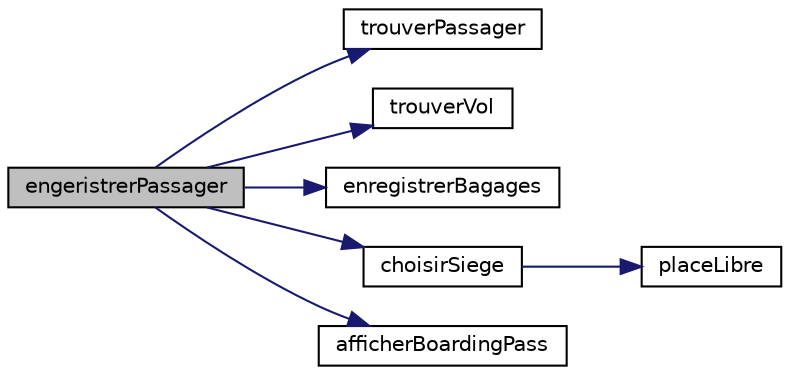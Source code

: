 digraph "engeristrerPassager"
{
  edge [fontname="Helvetica",fontsize="10",labelfontname="Helvetica",labelfontsize="10"];
  node [fontname="Helvetica",fontsize="10",shape=record];
  rankdir="LR";
  Node26 [label="engeristrerPassager",height=0.2,width=0.4,color="black", fillcolor="grey75", style="filled", fontcolor="black"];
  Node26 -> Node27 [color="midnightblue",fontsize="10",style="solid",fontname="Helvetica"];
  Node27 [label="trouverPassager",height=0.2,width=0.4,color="black", fillcolor="white", style="filled",URL="$dd/d76/projet_8c.html#a23523aed07121a95f642adb75bb88e12",tooltip="Trouve un passager selon un Nom ou un Numero de billet. "];
  Node26 -> Node28 [color="midnightblue",fontsize="10",style="solid",fontname="Helvetica"];
  Node28 [label="trouverVol",height=0.2,width=0.4,color="black", fillcolor="white", style="filled",URL="$dd/d76/projet_8c.html#ad1c84140fc0ec3cfab79111d9f398198",tooltip="Trouve le vol d&#39;un passager à oar. "];
  Node26 -> Node29 [color="midnightblue",fontsize="10",style="solid",fontname="Helvetica"];
  Node29 [label="enregistrerBagages",height=0.2,width=0.4,color="black", fillcolor="white", style="filled",URL="$dd/d76/projet_8c.html#a513f6c3ea6f3e3734a502258b1233132",tooltip="Permet d&#39;enregistrer les bagages d&#39;un passager lors de son Enregistrement. "];
  Node26 -> Node30 [color="midnightblue",fontsize="10",style="solid",fontname="Helvetica"];
  Node30 [label="choisirSiege",height=0.2,width=0.4,color="black", fillcolor="white", style="filled",URL="$dd/d76/projet_8c.html#a75e6165f64696079d00eba0b252a705f",tooltip="Permet de choisir un siège parmi les siège libres. "];
  Node30 -> Node31 [color="midnightblue",fontsize="10",style="solid",fontname="Helvetica"];
  Node31 [label="placeLibre",height=0.2,width=0.4,color="black", fillcolor="white", style="filled",URL="$dd/d76/projet_8c.html#a0c8ba9d4c94acbfcdf35826d76d09cc1",tooltip="Permet de savoir si une place est libre dans un vol. "];
  Node26 -> Node32 [color="midnightblue",fontsize="10",style="solid",fontname="Helvetica"];
  Node32 [label="afficherBoardingPass",height=0.2,width=0.4,color="black", fillcolor="white", style="filled",URL="$dd/d76/projet_8c.html#a112ee3d9bdb246be36be9f08ac45e56a",tooltip="Permet d&#39;afficher le boarding pass. "];
}
